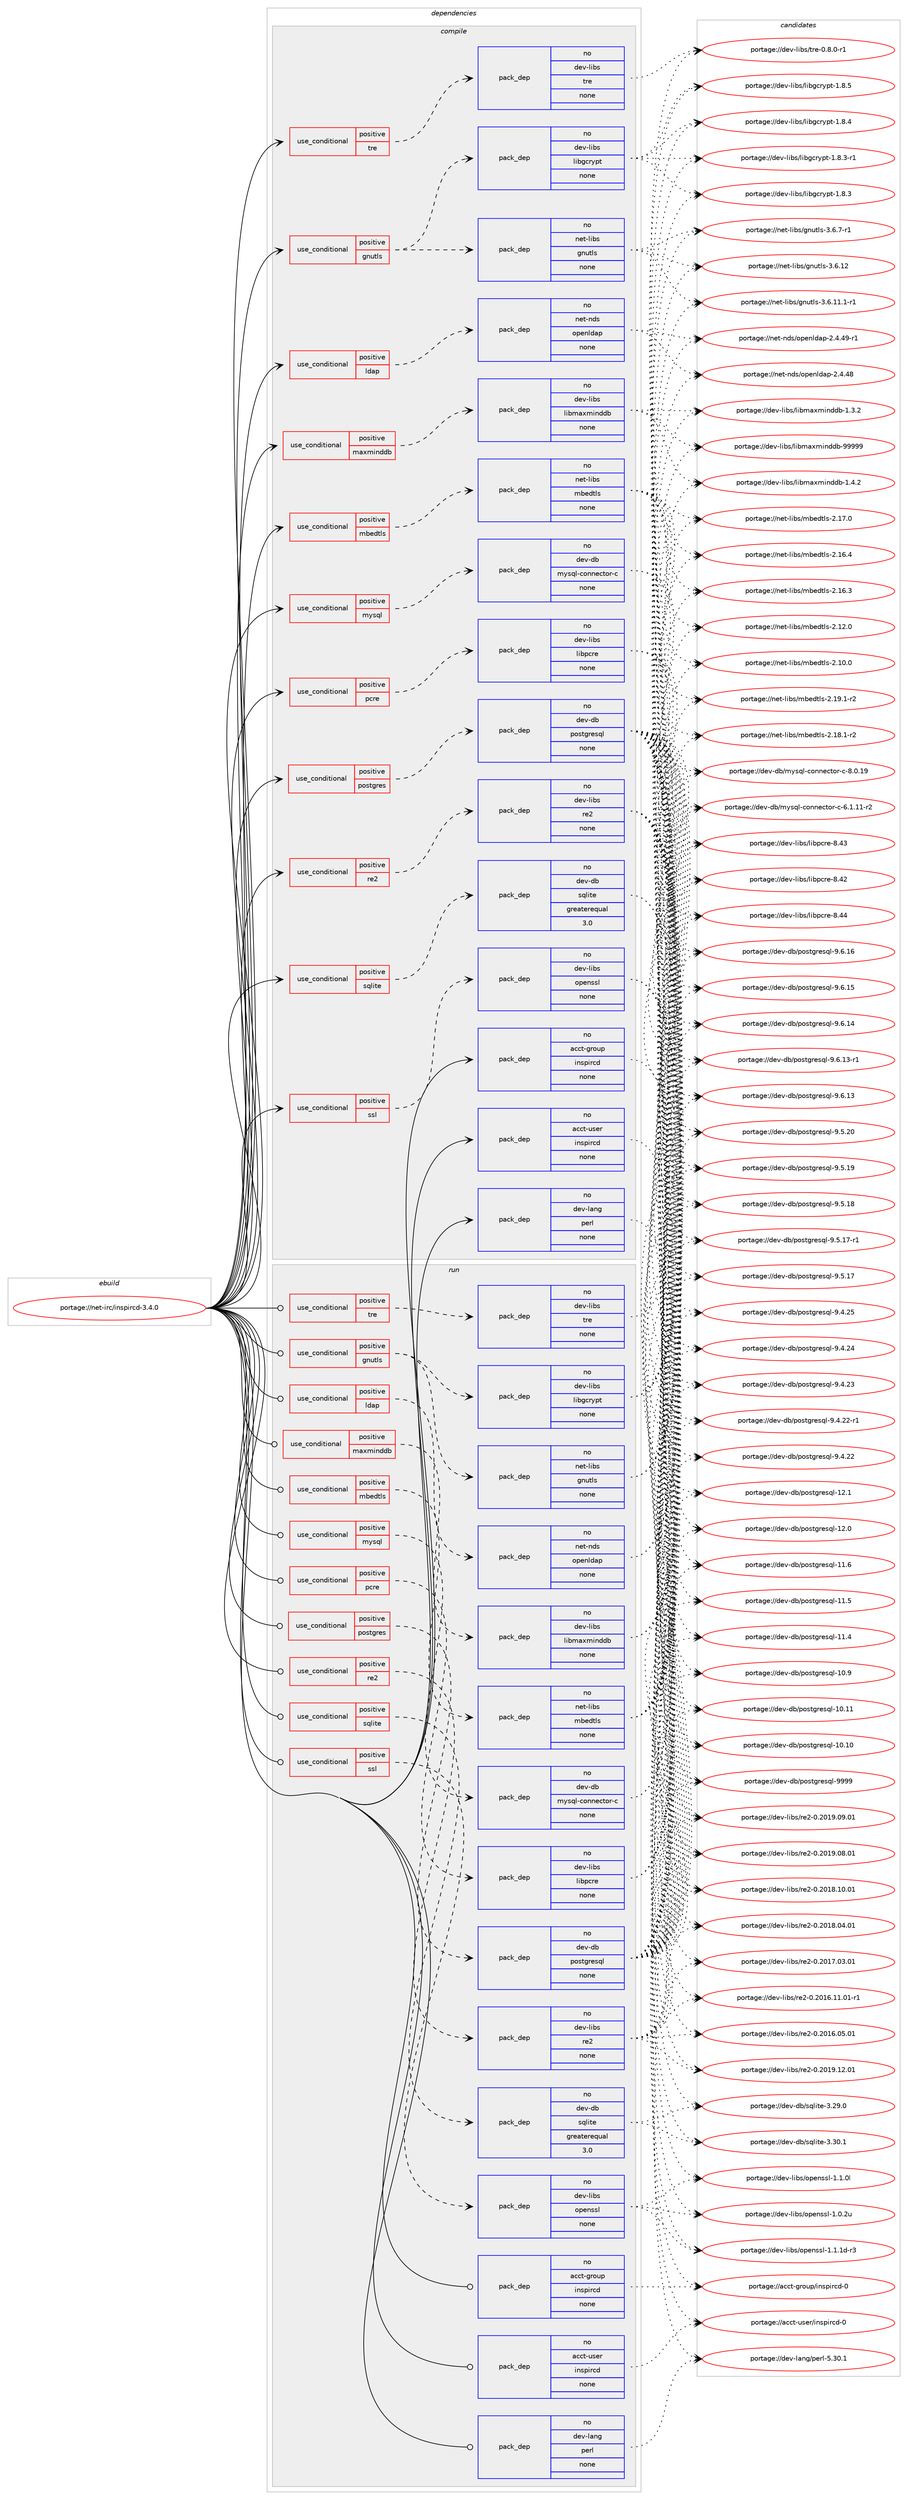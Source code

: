 digraph prolog {

# *************
# Graph options
# *************

newrank=true;
concentrate=true;
compound=true;
graph [rankdir=LR,fontname=Helvetica,fontsize=10,ranksep=1.5];#, ranksep=2.5, nodesep=0.2];
edge  [arrowhead=vee];
node  [fontname=Helvetica,fontsize=10];

# **********
# The ebuild
# **********

subgraph cluster_leftcol {
color=gray;
rank=same;
label=<<i>ebuild</i>>;
id [label="portage://net-irc/inspircd-3.4.0", color=red, width=4, href="../net-irc/inspircd-3.4.0.svg"];
}

# ****************
# The dependencies
# ****************

subgraph cluster_midcol {
color=gray;
label=<<i>dependencies</i>>;
subgraph cluster_compile {
fillcolor="#eeeeee";
style=filled;
label=<<i>compile</i>>;
subgraph cond29923 {
dependency138263 [label=<<TABLE BORDER="0" CELLBORDER="1" CELLSPACING="0" CELLPADDING="4"><TR><TD ROWSPAN="3" CELLPADDING="10">use_conditional</TD></TR><TR><TD>positive</TD></TR><TR><TD>gnutls</TD></TR></TABLE>>, shape=none, color=red];
subgraph pack106040 {
dependency138264 [label=<<TABLE BORDER="0" CELLBORDER="1" CELLSPACING="0" CELLPADDING="4" WIDTH="220"><TR><TD ROWSPAN="6" CELLPADDING="30">pack_dep</TD></TR><TR><TD WIDTH="110">no</TD></TR><TR><TD>net-libs</TD></TR><TR><TD>gnutls</TD></TR><TR><TD>none</TD></TR><TR><TD></TD></TR></TABLE>>, shape=none, color=blue];
}
dependency138263:e -> dependency138264:w [weight=20,style="dashed",arrowhead="vee"];
subgraph pack106041 {
dependency138265 [label=<<TABLE BORDER="0" CELLBORDER="1" CELLSPACING="0" CELLPADDING="4" WIDTH="220"><TR><TD ROWSPAN="6" CELLPADDING="30">pack_dep</TD></TR><TR><TD WIDTH="110">no</TD></TR><TR><TD>dev-libs</TD></TR><TR><TD>libgcrypt</TD></TR><TR><TD>none</TD></TR><TR><TD></TD></TR></TABLE>>, shape=none, color=blue];
}
dependency138263:e -> dependency138265:w [weight=20,style="dashed",arrowhead="vee"];
}
id:e -> dependency138263:w [weight=20,style="solid",arrowhead="vee"];
subgraph cond29924 {
dependency138266 [label=<<TABLE BORDER="0" CELLBORDER="1" CELLSPACING="0" CELLPADDING="4"><TR><TD ROWSPAN="3" CELLPADDING="10">use_conditional</TD></TR><TR><TD>positive</TD></TR><TR><TD>ldap</TD></TR></TABLE>>, shape=none, color=red];
subgraph pack106042 {
dependency138267 [label=<<TABLE BORDER="0" CELLBORDER="1" CELLSPACING="0" CELLPADDING="4" WIDTH="220"><TR><TD ROWSPAN="6" CELLPADDING="30">pack_dep</TD></TR><TR><TD WIDTH="110">no</TD></TR><TR><TD>net-nds</TD></TR><TR><TD>openldap</TD></TR><TR><TD>none</TD></TR><TR><TD></TD></TR></TABLE>>, shape=none, color=blue];
}
dependency138266:e -> dependency138267:w [weight=20,style="dashed",arrowhead="vee"];
}
id:e -> dependency138266:w [weight=20,style="solid",arrowhead="vee"];
subgraph cond29925 {
dependency138268 [label=<<TABLE BORDER="0" CELLBORDER="1" CELLSPACING="0" CELLPADDING="4"><TR><TD ROWSPAN="3" CELLPADDING="10">use_conditional</TD></TR><TR><TD>positive</TD></TR><TR><TD>maxminddb</TD></TR></TABLE>>, shape=none, color=red];
subgraph pack106043 {
dependency138269 [label=<<TABLE BORDER="0" CELLBORDER="1" CELLSPACING="0" CELLPADDING="4" WIDTH="220"><TR><TD ROWSPAN="6" CELLPADDING="30">pack_dep</TD></TR><TR><TD WIDTH="110">no</TD></TR><TR><TD>dev-libs</TD></TR><TR><TD>libmaxminddb</TD></TR><TR><TD>none</TD></TR><TR><TD></TD></TR></TABLE>>, shape=none, color=blue];
}
dependency138268:e -> dependency138269:w [weight=20,style="dashed",arrowhead="vee"];
}
id:e -> dependency138268:w [weight=20,style="solid",arrowhead="vee"];
subgraph cond29926 {
dependency138270 [label=<<TABLE BORDER="0" CELLBORDER="1" CELLSPACING="0" CELLPADDING="4"><TR><TD ROWSPAN="3" CELLPADDING="10">use_conditional</TD></TR><TR><TD>positive</TD></TR><TR><TD>mbedtls</TD></TR></TABLE>>, shape=none, color=red];
subgraph pack106044 {
dependency138271 [label=<<TABLE BORDER="0" CELLBORDER="1" CELLSPACING="0" CELLPADDING="4" WIDTH="220"><TR><TD ROWSPAN="6" CELLPADDING="30">pack_dep</TD></TR><TR><TD WIDTH="110">no</TD></TR><TR><TD>net-libs</TD></TR><TR><TD>mbedtls</TD></TR><TR><TD>none</TD></TR><TR><TD></TD></TR></TABLE>>, shape=none, color=blue];
}
dependency138270:e -> dependency138271:w [weight=20,style="dashed",arrowhead="vee"];
}
id:e -> dependency138270:w [weight=20,style="solid",arrowhead="vee"];
subgraph cond29927 {
dependency138272 [label=<<TABLE BORDER="0" CELLBORDER="1" CELLSPACING="0" CELLPADDING="4"><TR><TD ROWSPAN="3" CELLPADDING="10">use_conditional</TD></TR><TR><TD>positive</TD></TR><TR><TD>mysql</TD></TR></TABLE>>, shape=none, color=red];
subgraph pack106045 {
dependency138273 [label=<<TABLE BORDER="0" CELLBORDER="1" CELLSPACING="0" CELLPADDING="4" WIDTH="220"><TR><TD ROWSPAN="6" CELLPADDING="30">pack_dep</TD></TR><TR><TD WIDTH="110">no</TD></TR><TR><TD>dev-db</TD></TR><TR><TD>mysql-connector-c</TD></TR><TR><TD>none</TD></TR><TR><TD></TD></TR></TABLE>>, shape=none, color=blue];
}
dependency138272:e -> dependency138273:w [weight=20,style="dashed",arrowhead="vee"];
}
id:e -> dependency138272:w [weight=20,style="solid",arrowhead="vee"];
subgraph cond29928 {
dependency138274 [label=<<TABLE BORDER="0" CELLBORDER="1" CELLSPACING="0" CELLPADDING="4"><TR><TD ROWSPAN="3" CELLPADDING="10">use_conditional</TD></TR><TR><TD>positive</TD></TR><TR><TD>pcre</TD></TR></TABLE>>, shape=none, color=red];
subgraph pack106046 {
dependency138275 [label=<<TABLE BORDER="0" CELLBORDER="1" CELLSPACING="0" CELLPADDING="4" WIDTH="220"><TR><TD ROWSPAN="6" CELLPADDING="30">pack_dep</TD></TR><TR><TD WIDTH="110">no</TD></TR><TR><TD>dev-libs</TD></TR><TR><TD>libpcre</TD></TR><TR><TD>none</TD></TR><TR><TD></TD></TR></TABLE>>, shape=none, color=blue];
}
dependency138274:e -> dependency138275:w [weight=20,style="dashed",arrowhead="vee"];
}
id:e -> dependency138274:w [weight=20,style="solid",arrowhead="vee"];
subgraph cond29929 {
dependency138276 [label=<<TABLE BORDER="0" CELLBORDER="1" CELLSPACING="0" CELLPADDING="4"><TR><TD ROWSPAN="3" CELLPADDING="10">use_conditional</TD></TR><TR><TD>positive</TD></TR><TR><TD>postgres</TD></TR></TABLE>>, shape=none, color=red];
subgraph pack106047 {
dependency138277 [label=<<TABLE BORDER="0" CELLBORDER="1" CELLSPACING="0" CELLPADDING="4" WIDTH="220"><TR><TD ROWSPAN="6" CELLPADDING="30">pack_dep</TD></TR><TR><TD WIDTH="110">no</TD></TR><TR><TD>dev-db</TD></TR><TR><TD>postgresql</TD></TR><TR><TD>none</TD></TR><TR><TD></TD></TR></TABLE>>, shape=none, color=blue];
}
dependency138276:e -> dependency138277:w [weight=20,style="dashed",arrowhead="vee"];
}
id:e -> dependency138276:w [weight=20,style="solid",arrowhead="vee"];
subgraph cond29930 {
dependency138278 [label=<<TABLE BORDER="0" CELLBORDER="1" CELLSPACING="0" CELLPADDING="4"><TR><TD ROWSPAN="3" CELLPADDING="10">use_conditional</TD></TR><TR><TD>positive</TD></TR><TR><TD>re2</TD></TR></TABLE>>, shape=none, color=red];
subgraph pack106048 {
dependency138279 [label=<<TABLE BORDER="0" CELLBORDER="1" CELLSPACING="0" CELLPADDING="4" WIDTH="220"><TR><TD ROWSPAN="6" CELLPADDING="30">pack_dep</TD></TR><TR><TD WIDTH="110">no</TD></TR><TR><TD>dev-libs</TD></TR><TR><TD>re2</TD></TR><TR><TD>none</TD></TR><TR><TD></TD></TR></TABLE>>, shape=none, color=blue];
}
dependency138278:e -> dependency138279:w [weight=20,style="dashed",arrowhead="vee"];
}
id:e -> dependency138278:w [weight=20,style="solid",arrowhead="vee"];
subgraph cond29931 {
dependency138280 [label=<<TABLE BORDER="0" CELLBORDER="1" CELLSPACING="0" CELLPADDING="4"><TR><TD ROWSPAN="3" CELLPADDING="10">use_conditional</TD></TR><TR><TD>positive</TD></TR><TR><TD>sqlite</TD></TR></TABLE>>, shape=none, color=red];
subgraph pack106049 {
dependency138281 [label=<<TABLE BORDER="0" CELLBORDER="1" CELLSPACING="0" CELLPADDING="4" WIDTH="220"><TR><TD ROWSPAN="6" CELLPADDING="30">pack_dep</TD></TR><TR><TD WIDTH="110">no</TD></TR><TR><TD>dev-db</TD></TR><TR><TD>sqlite</TD></TR><TR><TD>greaterequal</TD></TR><TR><TD>3.0</TD></TR></TABLE>>, shape=none, color=blue];
}
dependency138280:e -> dependency138281:w [weight=20,style="dashed",arrowhead="vee"];
}
id:e -> dependency138280:w [weight=20,style="solid",arrowhead="vee"];
subgraph cond29932 {
dependency138282 [label=<<TABLE BORDER="0" CELLBORDER="1" CELLSPACING="0" CELLPADDING="4"><TR><TD ROWSPAN="3" CELLPADDING="10">use_conditional</TD></TR><TR><TD>positive</TD></TR><TR><TD>ssl</TD></TR></TABLE>>, shape=none, color=red];
subgraph pack106050 {
dependency138283 [label=<<TABLE BORDER="0" CELLBORDER="1" CELLSPACING="0" CELLPADDING="4" WIDTH="220"><TR><TD ROWSPAN="6" CELLPADDING="30">pack_dep</TD></TR><TR><TD WIDTH="110">no</TD></TR><TR><TD>dev-libs</TD></TR><TR><TD>openssl</TD></TR><TR><TD>none</TD></TR><TR><TD></TD></TR></TABLE>>, shape=none, color=blue];
}
dependency138282:e -> dependency138283:w [weight=20,style="dashed",arrowhead="vee"];
}
id:e -> dependency138282:w [weight=20,style="solid",arrowhead="vee"];
subgraph cond29933 {
dependency138284 [label=<<TABLE BORDER="0" CELLBORDER="1" CELLSPACING="0" CELLPADDING="4"><TR><TD ROWSPAN="3" CELLPADDING="10">use_conditional</TD></TR><TR><TD>positive</TD></TR><TR><TD>tre</TD></TR></TABLE>>, shape=none, color=red];
subgraph pack106051 {
dependency138285 [label=<<TABLE BORDER="0" CELLBORDER="1" CELLSPACING="0" CELLPADDING="4" WIDTH="220"><TR><TD ROWSPAN="6" CELLPADDING="30">pack_dep</TD></TR><TR><TD WIDTH="110">no</TD></TR><TR><TD>dev-libs</TD></TR><TR><TD>tre</TD></TR><TR><TD>none</TD></TR><TR><TD></TD></TR></TABLE>>, shape=none, color=blue];
}
dependency138284:e -> dependency138285:w [weight=20,style="dashed",arrowhead="vee"];
}
id:e -> dependency138284:w [weight=20,style="solid",arrowhead="vee"];
subgraph pack106052 {
dependency138286 [label=<<TABLE BORDER="0" CELLBORDER="1" CELLSPACING="0" CELLPADDING="4" WIDTH="220"><TR><TD ROWSPAN="6" CELLPADDING="30">pack_dep</TD></TR><TR><TD WIDTH="110">no</TD></TR><TR><TD>acct-group</TD></TR><TR><TD>inspircd</TD></TR><TR><TD>none</TD></TR><TR><TD></TD></TR></TABLE>>, shape=none, color=blue];
}
id:e -> dependency138286:w [weight=20,style="solid",arrowhead="vee"];
subgraph pack106053 {
dependency138287 [label=<<TABLE BORDER="0" CELLBORDER="1" CELLSPACING="0" CELLPADDING="4" WIDTH="220"><TR><TD ROWSPAN="6" CELLPADDING="30">pack_dep</TD></TR><TR><TD WIDTH="110">no</TD></TR><TR><TD>acct-user</TD></TR><TR><TD>inspircd</TD></TR><TR><TD>none</TD></TR><TR><TD></TD></TR></TABLE>>, shape=none, color=blue];
}
id:e -> dependency138287:w [weight=20,style="solid",arrowhead="vee"];
subgraph pack106054 {
dependency138288 [label=<<TABLE BORDER="0" CELLBORDER="1" CELLSPACING="0" CELLPADDING="4" WIDTH="220"><TR><TD ROWSPAN="6" CELLPADDING="30">pack_dep</TD></TR><TR><TD WIDTH="110">no</TD></TR><TR><TD>dev-lang</TD></TR><TR><TD>perl</TD></TR><TR><TD>none</TD></TR><TR><TD></TD></TR></TABLE>>, shape=none, color=blue];
}
id:e -> dependency138288:w [weight=20,style="solid",arrowhead="vee"];
}
subgraph cluster_compileandrun {
fillcolor="#eeeeee";
style=filled;
label=<<i>compile and run</i>>;
}
subgraph cluster_run {
fillcolor="#eeeeee";
style=filled;
label=<<i>run</i>>;
subgraph cond29934 {
dependency138289 [label=<<TABLE BORDER="0" CELLBORDER="1" CELLSPACING="0" CELLPADDING="4"><TR><TD ROWSPAN="3" CELLPADDING="10">use_conditional</TD></TR><TR><TD>positive</TD></TR><TR><TD>gnutls</TD></TR></TABLE>>, shape=none, color=red];
subgraph pack106055 {
dependency138290 [label=<<TABLE BORDER="0" CELLBORDER="1" CELLSPACING="0" CELLPADDING="4" WIDTH="220"><TR><TD ROWSPAN="6" CELLPADDING="30">pack_dep</TD></TR><TR><TD WIDTH="110">no</TD></TR><TR><TD>net-libs</TD></TR><TR><TD>gnutls</TD></TR><TR><TD>none</TD></TR><TR><TD></TD></TR></TABLE>>, shape=none, color=blue];
}
dependency138289:e -> dependency138290:w [weight=20,style="dashed",arrowhead="vee"];
subgraph pack106056 {
dependency138291 [label=<<TABLE BORDER="0" CELLBORDER="1" CELLSPACING="0" CELLPADDING="4" WIDTH="220"><TR><TD ROWSPAN="6" CELLPADDING="30">pack_dep</TD></TR><TR><TD WIDTH="110">no</TD></TR><TR><TD>dev-libs</TD></TR><TR><TD>libgcrypt</TD></TR><TR><TD>none</TD></TR><TR><TD></TD></TR></TABLE>>, shape=none, color=blue];
}
dependency138289:e -> dependency138291:w [weight=20,style="dashed",arrowhead="vee"];
}
id:e -> dependency138289:w [weight=20,style="solid",arrowhead="odot"];
subgraph cond29935 {
dependency138292 [label=<<TABLE BORDER="0" CELLBORDER="1" CELLSPACING="0" CELLPADDING="4"><TR><TD ROWSPAN="3" CELLPADDING="10">use_conditional</TD></TR><TR><TD>positive</TD></TR><TR><TD>ldap</TD></TR></TABLE>>, shape=none, color=red];
subgraph pack106057 {
dependency138293 [label=<<TABLE BORDER="0" CELLBORDER="1" CELLSPACING="0" CELLPADDING="4" WIDTH="220"><TR><TD ROWSPAN="6" CELLPADDING="30">pack_dep</TD></TR><TR><TD WIDTH="110">no</TD></TR><TR><TD>net-nds</TD></TR><TR><TD>openldap</TD></TR><TR><TD>none</TD></TR><TR><TD></TD></TR></TABLE>>, shape=none, color=blue];
}
dependency138292:e -> dependency138293:w [weight=20,style="dashed",arrowhead="vee"];
}
id:e -> dependency138292:w [weight=20,style="solid",arrowhead="odot"];
subgraph cond29936 {
dependency138294 [label=<<TABLE BORDER="0" CELLBORDER="1" CELLSPACING="0" CELLPADDING="4"><TR><TD ROWSPAN="3" CELLPADDING="10">use_conditional</TD></TR><TR><TD>positive</TD></TR><TR><TD>maxminddb</TD></TR></TABLE>>, shape=none, color=red];
subgraph pack106058 {
dependency138295 [label=<<TABLE BORDER="0" CELLBORDER="1" CELLSPACING="0" CELLPADDING="4" WIDTH="220"><TR><TD ROWSPAN="6" CELLPADDING="30">pack_dep</TD></TR><TR><TD WIDTH="110">no</TD></TR><TR><TD>dev-libs</TD></TR><TR><TD>libmaxminddb</TD></TR><TR><TD>none</TD></TR><TR><TD></TD></TR></TABLE>>, shape=none, color=blue];
}
dependency138294:e -> dependency138295:w [weight=20,style="dashed",arrowhead="vee"];
}
id:e -> dependency138294:w [weight=20,style="solid",arrowhead="odot"];
subgraph cond29937 {
dependency138296 [label=<<TABLE BORDER="0" CELLBORDER="1" CELLSPACING="0" CELLPADDING="4"><TR><TD ROWSPAN="3" CELLPADDING="10">use_conditional</TD></TR><TR><TD>positive</TD></TR><TR><TD>mbedtls</TD></TR></TABLE>>, shape=none, color=red];
subgraph pack106059 {
dependency138297 [label=<<TABLE BORDER="0" CELLBORDER="1" CELLSPACING="0" CELLPADDING="4" WIDTH="220"><TR><TD ROWSPAN="6" CELLPADDING="30">pack_dep</TD></TR><TR><TD WIDTH="110">no</TD></TR><TR><TD>net-libs</TD></TR><TR><TD>mbedtls</TD></TR><TR><TD>none</TD></TR><TR><TD></TD></TR></TABLE>>, shape=none, color=blue];
}
dependency138296:e -> dependency138297:w [weight=20,style="dashed",arrowhead="vee"];
}
id:e -> dependency138296:w [weight=20,style="solid",arrowhead="odot"];
subgraph cond29938 {
dependency138298 [label=<<TABLE BORDER="0" CELLBORDER="1" CELLSPACING="0" CELLPADDING="4"><TR><TD ROWSPAN="3" CELLPADDING="10">use_conditional</TD></TR><TR><TD>positive</TD></TR><TR><TD>mysql</TD></TR></TABLE>>, shape=none, color=red];
subgraph pack106060 {
dependency138299 [label=<<TABLE BORDER="0" CELLBORDER="1" CELLSPACING="0" CELLPADDING="4" WIDTH="220"><TR><TD ROWSPAN="6" CELLPADDING="30">pack_dep</TD></TR><TR><TD WIDTH="110">no</TD></TR><TR><TD>dev-db</TD></TR><TR><TD>mysql-connector-c</TD></TR><TR><TD>none</TD></TR><TR><TD></TD></TR></TABLE>>, shape=none, color=blue];
}
dependency138298:e -> dependency138299:w [weight=20,style="dashed",arrowhead="vee"];
}
id:e -> dependency138298:w [weight=20,style="solid",arrowhead="odot"];
subgraph cond29939 {
dependency138300 [label=<<TABLE BORDER="0" CELLBORDER="1" CELLSPACING="0" CELLPADDING="4"><TR><TD ROWSPAN="3" CELLPADDING="10">use_conditional</TD></TR><TR><TD>positive</TD></TR><TR><TD>pcre</TD></TR></TABLE>>, shape=none, color=red];
subgraph pack106061 {
dependency138301 [label=<<TABLE BORDER="0" CELLBORDER="1" CELLSPACING="0" CELLPADDING="4" WIDTH="220"><TR><TD ROWSPAN="6" CELLPADDING="30">pack_dep</TD></TR><TR><TD WIDTH="110">no</TD></TR><TR><TD>dev-libs</TD></TR><TR><TD>libpcre</TD></TR><TR><TD>none</TD></TR><TR><TD></TD></TR></TABLE>>, shape=none, color=blue];
}
dependency138300:e -> dependency138301:w [weight=20,style="dashed",arrowhead="vee"];
}
id:e -> dependency138300:w [weight=20,style="solid",arrowhead="odot"];
subgraph cond29940 {
dependency138302 [label=<<TABLE BORDER="0" CELLBORDER="1" CELLSPACING="0" CELLPADDING="4"><TR><TD ROWSPAN="3" CELLPADDING="10">use_conditional</TD></TR><TR><TD>positive</TD></TR><TR><TD>postgres</TD></TR></TABLE>>, shape=none, color=red];
subgraph pack106062 {
dependency138303 [label=<<TABLE BORDER="0" CELLBORDER="1" CELLSPACING="0" CELLPADDING="4" WIDTH="220"><TR><TD ROWSPAN="6" CELLPADDING="30">pack_dep</TD></TR><TR><TD WIDTH="110">no</TD></TR><TR><TD>dev-db</TD></TR><TR><TD>postgresql</TD></TR><TR><TD>none</TD></TR><TR><TD></TD></TR></TABLE>>, shape=none, color=blue];
}
dependency138302:e -> dependency138303:w [weight=20,style="dashed",arrowhead="vee"];
}
id:e -> dependency138302:w [weight=20,style="solid",arrowhead="odot"];
subgraph cond29941 {
dependency138304 [label=<<TABLE BORDER="0" CELLBORDER="1" CELLSPACING="0" CELLPADDING="4"><TR><TD ROWSPAN="3" CELLPADDING="10">use_conditional</TD></TR><TR><TD>positive</TD></TR><TR><TD>re2</TD></TR></TABLE>>, shape=none, color=red];
subgraph pack106063 {
dependency138305 [label=<<TABLE BORDER="0" CELLBORDER="1" CELLSPACING="0" CELLPADDING="4" WIDTH="220"><TR><TD ROWSPAN="6" CELLPADDING="30">pack_dep</TD></TR><TR><TD WIDTH="110">no</TD></TR><TR><TD>dev-libs</TD></TR><TR><TD>re2</TD></TR><TR><TD>none</TD></TR><TR><TD></TD></TR></TABLE>>, shape=none, color=blue];
}
dependency138304:e -> dependency138305:w [weight=20,style="dashed",arrowhead="vee"];
}
id:e -> dependency138304:w [weight=20,style="solid",arrowhead="odot"];
subgraph cond29942 {
dependency138306 [label=<<TABLE BORDER="0" CELLBORDER="1" CELLSPACING="0" CELLPADDING="4"><TR><TD ROWSPAN="3" CELLPADDING="10">use_conditional</TD></TR><TR><TD>positive</TD></TR><TR><TD>sqlite</TD></TR></TABLE>>, shape=none, color=red];
subgraph pack106064 {
dependency138307 [label=<<TABLE BORDER="0" CELLBORDER="1" CELLSPACING="0" CELLPADDING="4" WIDTH="220"><TR><TD ROWSPAN="6" CELLPADDING="30">pack_dep</TD></TR><TR><TD WIDTH="110">no</TD></TR><TR><TD>dev-db</TD></TR><TR><TD>sqlite</TD></TR><TR><TD>greaterequal</TD></TR><TR><TD>3.0</TD></TR></TABLE>>, shape=none, color=blue];
}
dependency138306:e -> dependency138307:w [weight=20,style="dashed",arrowhead="vee"];
}
id:e -> dependency138306:w [weight=20,style="solid",arrowhead="odot"];
subgraph cond29943 {
dependency138308 [label=<<TABLE BORDER="0" CELLBORDER="1" CELLSPACING="0" CELLPADDING="4"><TR><TD ROWSPAN="3" CELLPADDING="10">use_conditional</TD></TR><TR><TD>positive</TD></TR><TR><TD>ssl</TD></TR></TABLE>>, shape=none, color=red];
subgraph pack106065 {
dependency138309 [label=<<TABLE BORDER="0" CELLBORDER="1" CELLSPACING="0" CELLPADDING="4" WIDTH="220"><TR><TD ROWSPAN="6" CELLPADDING="30">pack_dep</TD></TR><TR><TD WIDTH="110">no</TD></TR><TR><TD>dev-libs</TD></TR><TR><TD>openssl</TD></TR><TR><TD>none</TD></TR><TR><TD></TD></TR></TABLE>>, shape=none, color=blue];
}
dependency138308:e -> dependency138309:w [weight=20,style="dashed",arrowhead="vee"];
}
id:e -> dependency138308:w [weight=20,style="solid",arrowhead="odot"];
subgraph cond29944 {
dependency138310 [label=<<TABLE BORDER="0" CELLBORDER="1" CELLSPACING="0" CELLPADDING="4"><TR><TD ROWSPAN="3" CELLPADDING="10">use_conditional</TD></TR><TR><TD>positive</TD></TR><TR><TD>tre</TD></TR></TABLE>>, shape=none, color=red];
subgraph pack106066 {
dependency138311 [label=<<TABLE BORDER="0" CELLBORDER="1" CELLSPACING="0" CELLPADDING="4" WIDTH="220"><TR><TD ROWSPAN="6" CELLPADDING="30">pack_dep</TD></TR><TR><TD WIDTH="110">no</TD></TR><TR><TD>dev-libs</TD></TR><TR><TD>tre</TD></TR><TR><TD>none</TD></TR><TR><TD></TD></TR></TABLE>>, shape=none, color=blue];
}
dependency138310:e -> dependency138311:w [weight=20,style="dashed",arrowhead="vee"];
}
id:e -> dependency138310:w [weight=20,style="solid",arrowhead="odot"];
subgraph pack106067 {
dependency138312 [label=<<TABLE BORDER="0" CELLBORDER="1" CELLSPACING="0" CELLPADDING="4" WIDTH="220"><TR><TD ROWSPAN="6" CELLPADDING="30">pack_dep</TD></TR><TR><TD WIDTH="110">no</TD></TR><TR><TD>acct-group</TD></TR><TR><TD>inspircd</TD></TR><TR><TD>none</TD></TR><TR><TD></TD></TR></TABLE>>, shape=none, color=blue];
}
id:e -> dependency138312:w [weight=20,style="solid",arrowhead="odot"];
subgraph pack106068 {
dependency138313 [label=<<TABLE BORDER="0" CELLBORDER="1" CELLSPACING="0" CELLPADDING="4" WIDTH="220"><TR><TD ROWSPAN="6" CELLPADDING="30">pack_dep</TD></TR><TR><TD WIDTH="110">no</TD></TR><TR><TD>acct-user</TD></TR><TR><TD>inspircd</TD></TR><TR><TD>none</TD></TR><TR><TD></TD></TR></TABLE>>, shape=none, color=blue];
}
id:e -> dependency138313:w [weight=20,style="solid",arrowhead="odot"];
subgraph pack106069 {
dependency138314 [label=<<TABLE BORDER="0" CELLBORDER="1" CELLSPACING="0" CELLPADDING="4" WIDTH="220"><TR><TD ROWSPAN="6" CELLPADDING="30">pack_dep</TD></TR><TR><TD WIDTH="110">no</TD></TR><TR><TD>dev-lang</TD></TR><TR><TD>perl</TD></TR><TR><TD>none</TD></TR><TR><TD></TD></TR></TABLE>>, shape=none, color=blue];
}
id:e -> dependency138314:w [weight=20,style="solid",arrowhead="odot"];
}
}

# **************
# The candidates
# **************

subgraph cluster_choices {
rank=same;
color=gray;
label=<<i>candidates</i>>;

subgraph choice106040 {
color=black;
nodesep=1;
choice1101011164510810598115471031101171161081154551465446554511449 [label="portage://net-libs/gnutls-3.6.7-r1", color=red, width=4,href="../net-libs/gnutls-3.6.7-r1.svg"];
choice11010111645108105981154710311011711610811545514654464950 [label="portage://net-libs/gnutls-3.6.12", color=red, width=4,href="../net-libs/gnutls-3.6.12.svg"];
choice1101011164510810598115471031101171161081154551465446494946494511449 [label="portage://net-libs/gnutls-3.6.11.1-r1", color=red, width=4,href="../net-libs/gnutls-3.6.11.1-r1.svg"];
dependency138264:e -> choice1101011164510810598115471031101171161081154551465446554511449:w [style=dotted,weight="100"];
dependency138264:e -> choice11010111645108105981154710311011711610811545514654464950:w [style=dotted,weight="100"];
dependency138264:e -> choice1101011164510810598115471031101171161081154551465446494946494511449:w [style=dotted,weight="100"];
}
subgraph choice106041 {
color=black;
nodesep=1;
choice1001011184510810598115471081059810399114121112116454946564653 [label="portage://dev-libs/libgcrypt-1.8.5", color=red, width=4,href="../dev-libs/libgcrypt-1.8.5.svg"];
choice1001011184510810598115471081059810399114121112116454946564652 [label="portage://dev-libs/libgcrypt-1.8.4", color=red, width=4,href="../dev-libs/libgcrypt-1.8.4.svg"];
choice10010111845108105981154710810598103991141211121164549465646514511449 [label="portage://dev-libs/libgcrypt-1.8.3-r1", color=red, width=4,href="../dev-libs/libgcrypt-1.8.3-r1.svg"];
choice1001011184510810598115471081059810399114121112116454946564651 [label="portage://dev-libs/libgcrypt-1.8.3", color=red, width=4,href="../dev-libs/libgcrypt-1.8.3.svg"];
dependency138265:e -> choice1001011184510810598115471081059810399114121112116454946564653:w [style=dotted,weight="100"];
dependency138265:e -> choice1001011184510810598115471081059810399114121112116454946564652:w [style=dotted,weight="100"];
dependency138265:e -> choice10010111845108105981154710810598103991141211121164549465646514511449:w [style=dotted,weight="100"];
dependency138265:e -> choice1001011184510810598115471081059810399114121112116454946564651:w [style=dotted,weight="100"];
}
subgraph choice106042 {
color=black;
nodesep=1;
choice110101116451101001154711111210111010810097112455046524652574511449 [label="portage://net-nds/openldap-2.4.49-r1", color=red, width=4,href="../net-nds/openldap-2.4.49-r1.svg"];
choice11010111645110100115471111121011101081009711245504652465256 [label="portage://net-nds/openldap-2.4.48", color=red, width=4,href="../net-nds/openldap-2.4.48.svg"];
dependency138267:e -> choice110101116451101001154711111210111010810097112455046524652574511449:w [style=dotted,weight="100"];
dependency138267:e -> choice11010111645110100115471111121011101081009711245504652465256:w [style=dotted,weight="100"];
}
subgraph choice106043 {
color=black;
nodesep=1;
choice100101118451081059811547108105981099712010910511010010098455757575757 [label="portage://dev-libs/libmaxminddb-99999", color=red, width=4,href="../dev-libs/libmaxminddb-99999.svg"];
choice100101118451081059811547108105981099712010910511010010098454946524650 [label="portage://dev-libs/libmaxminddb-1.4.2", color=red, width=4,href="../dev-libs/libmaxminddb-1.4.2.svg"];
choice100101118451081059811547108105981099712010910511010010098454946514650 [label="portage://dev-libs/libmaxminddb-1.3.2", color=red, width=4,href="../dev-libs/libmaxminddb-1.3.2.svg"];
dependency138269:e -> choice100101118451081059811547108105981099712010910511010010098455757575757:w [style=dotted,weight="100"];
dependency138269:e -> choice100101118451081059811547108105981099712010910511010010098454946524650:w [style=dotted,weight="100"];
dependency138269:e -> choice100101118451081059811547108105981099712010910511010010098454946514650:w [style=dotted,weight="100"];
}
subgraph choice106044 {
color=black;
nodesep=1;
choice11010111645108105981154710998101100116108115455046495746494511450 [label="portage://net-libs/mbedtls-2.19.1-r2", color=red, width=4,href="../net-libs/mbedtls-2.19.1-r2.svg"];
choice11010111645108105981154710998101100116108115455046495646494511450 [label="portage://net-libs/mbedtls-2.18.1-r2", color=red, width=4,href="../net-libs/mbedtls-2.18.1-r2.svg"];
choice1101011164510810598115471099810110011610811545504649554648 [label="portage://net-libs/mbedtls-2.17.0", color=red, width=4,href="../net-libs/mbedtls-2.17.0.svg"];
choice1101011164510810598115471099810110011610811545504649544652 [label="portage://net-libs/mbedtls-2.16.4", color=red, width=4,href="../net-libs/mbedtls-2.16.4.svg"];
choice1101011164510810598115471099810110011610811545504649544651 [label="portage://net-libs/mbedtls-2.16.3", color=red, width=4,href="../net-libs/mbedtls-2.16.3.svg"];
choice1101011164510810598115471099810110011610811545504649504648 [label="portage://net-libs/mbedtls-2.12.0", color=red, width=4,href="../net-libs/mbedtls-2.12.0.svg"];
choice1101011164510810598115471099810110011610811545504649484648 [label="portage://net-libs/mbedtls-2.10.0", color=red, width=4,href="../net-libs/mbedtls-2.10.0.svg"];
dependency138271:e -> choice11010111645108105981154710998101100116108115455046495746494511450:w [style=dotted,weight="100"];
dependency138271:e -> choice11010111645108105981154710998101100116108115455046495646494511450:w [style=dotted,weight="100"];
dependency138271:e -> choice1101011164510810598115471099810110011610811545504649554648:w [style=dotted,weight="100"];
dependency138271:e -> choice1101011164510810598115471099810110011610811545504649544652:w [style=dotted,weight="100"];
dependency138271:e -> choice1101011164510810598115471099810110011610811545504649544651:w [style=dotted,weight="100"];
dependency138271:e -> choice1101011164510810598115471099810110011610811545504649504648:w [style=dotted,weight="100"];
dependency138271:e -> choice1101011164510810598115471099810110011610811545504649484648:w [style=dotted,weight="100"];
}
subgraph choice106045 {
color=black;
nodesep=1;
choice100101118451009847109121115113108459911111011010199116111114459945564648464957 [label="portage://dev-db/mysql-connector-c-8.0.19", color=red, width=4,href="../dev-db/mysql-connector-c-8.0.19.svg"];
choice1001011184510098471091211151131084599111110110101991161111144599455446494649494511450 [label="portage://dev-db/mysql-connector-c-6.1.11-r2", color=red, width=4,href="../dev-db/mysql-connector-c-6.1.11-r2.svg"];
dependency138273:e -> choice100101118451009847109121115113108459911111011010199116111114459945564648464957:w [style=dotted,weight="100"];
dependency138273:e -> choice1001011184510098471091211151131084599111110110101991161111144599455446494649494511450:w [style=dotted,weight="100"];
}
subgraph choice106046 {
color=black;
nodesep=1;
choice10010111845108105981154710810598112991141014556465252 [label="portage://dev-libs/libpcre-8.44", color=red, width=4,href="../dev-libs/libpcre-8.44.svg"];
choice10010111845108105981154710810598112991141014556465251 [label="portage://dev-libs/libpcre-8.43", color=red, width=4,href="../dev-libs/libpcre-8.43.svg"];
choice10010111845108105981154710810598112991141014556465250 [label="portage://dev-libs/libpcre-8.42", color=red, width=4,href="../dev-libs/libpcre-8.42.svg"];
dependency138275:e -> choice10010111845108105981154710810598112991141014556465252:w [style=dotted,weight="100"];
dependency138275:e -> choice10010111845108105981154710810598112991141014556465251:w [style=dotted,weight="100"];
dependency138275:e -> choice10010111845108105981154710810598112991141014556465250:w [style=dotted,weight="100"];
}
subgraph choice106047 {
color=black;
nodesep=1;
choice1001011184510098471121111151161031141011151131084557575757 [label="portage://dev-db/postgresql-9999", color=red, width=4,href="../dev-db/postgresql-9999.svg"];
choice10010111845100984711211111511610311410111511310845574654464954 [label="portage://dev-db/postgresql-9.6.16", color=red, width=4,href="../dev-db/postgresql-9.6.16.svg"];
choice10010111845100984711211111511610311410111511310845574654464953 [label="portage://dev-db/postgresql-9.6.15", color=red, width=4,href="../dev-db/postgresql-9.6.15.svg"];
choice10010111845100984711211111511610311410111511310845574654464952 [label="portage://dev-db/postgresql-9.6.14", color=red, width=4,href="../dev-db/postgresql-9.6.14.svg"];
choice100101118451009847112111115116103114101115113108455746544649514511449 [label="portage://dev-db/postgresql-9.6.13-r1", color=red, width=4,href="../dev-db/postgresql-9.6.13-r1.svg"];
choice10010111845100984711211111511610311410111511310845574654464951 [label="portage://dev-db/postgresql-9.6.13", color=red, width=4,href="../dev-db/postgresql-9.6.13.svg"];
choice10010111845100984711211111511610311410111511310845574653465048 [label="portage://dev-db/postgresql-9.5.20", color=red, width=4,href="../dev-db/postgresql-9.5.20.svg"];
choice10010111845100984711211111511610311410111511310845574653464957 [label="portage://dev-db/postgresql-9.5.19", color=red, width=4,href="../dev-db/postgresql-9.5.19.svg"];
choice10010111845100984711211111511610311410111511310845574653464956 [label="portage://dev-db/postgresql-9.5.18", color=red, width=4,href="../dev-db/postgresql-9.5.18.svg"];
choice100101118451009847112111115116103114101115113108455746534649554511449 [label="portage://dev-db/postgresql-9.5.17-r1", color=red, width=4,href="../dev-db/postgresql-9.5.17-r1.svg"];
choice10010111845100984711211111511610311410111511310845574653464955 [label="portage://dev-db/postgresql-9.5.17", color=red, width=4,href="../dev-db/postgresql-9.5.17.svg"];
choice10010111845100984711211111511610311410111511310845574652465053 [label="portage://dev-db/postgresql-9.4.25", color=red, width=4,href="../dev-db/postgresql-9.4.25.svg"];
choice10010111845100984711211111511610311410111511310845574652465052 [label="portage://dev-db/postgresql-9.4.24", color=red, width=4,href="../dev-db/postgresql-9.4.24.svg"];
choice10010111845100984711211111511610311410111511310845574652465051 [label="portage://dev-db/postgresql-9.4.23", color=red, width=4,href="../dev-db/postgresql-9.4.23.svg"];
choice100101118451009847112111115116103114101115113108455746524650504511449 [label="portage://dev-db/postgresql-9.4.22-r1", color=red, width=4,href="../dev-db/postgresql-9.4.22-r1.svg"];
choice10010111845100984711211111511610311410111511310845574652465050 [label="portage://dev-db/postgresql-9.4.22", color=red, width=4,href="../dev-db/postgresql-9.4.22.svg"];
choice1001011184510098471121111151161031141011151131084549504649 [label="portage://dev-db/postgresql-12.1", color=red, width=4,href="../dev-db/postgresql-12.1.svg"];
choice1001011184510098471121111151161031141011151131084549504648 [label="portage://dev-db/postgresql-12.0", color=red, width=4,href="../dev-db/postgresql-12.0.svg"];
choice1001011184510098471121111151161031141011151131084549494654 [label="portage://dev-db/postgresql-11.6", color=red, width=4,href="../dev-db/postgresql-11.6.svg"];
choice1001011184510098471121111151161031141011151131084549494653 [label="portage://dev-db/postgresql-11.5", color=red, width=4,href="../dev-db/postgresql-11.5.svg"];
choice1001011184510098471121111151161031141011151131084549494652 [label="portage://dev-db/postgresql-11.4", color=red, width=4,href="../dev-db/postgresql-11.4.svg"];
choice1001011184510098471121111151161031141011151131084549484657 [label="portage://dev-db/postgresql-10.9", color=red, width=4,href="../dev-db/postgresql-10.9.svg"];
choice100101118451009847112111115116103114101115113108454948464949 [label="portage://dev-db/postgresql-10.11", color=red, width=4,href="../dev-db/postgresql-10.11.svg"];
choice100101118451009847112111115116103114101115113108454948464948 [label="portage://dev-db/postgresql-10.10", color=red, width=4,href="../dev-db/postgresql-10.10.svg"];
dependency138277:e -> choice1001011184510098471121111151161031141011151131084557575757:w [style=dotted,weight="100"];
dependency138277:e -> choice10010111845100984711211111511610311410111511310845574654464954:w [style=dotted,weight="100"];
dependency138277:e -> choice10010111845100984711211111511610311410111511310845574654464953:w [style=dotted,weight="100"];
dependency138277:e -> choice10010111845100984711211111511610311410111511310845574654464952:w [style=dotted,weight="100"];
dependency138277:e -> choice100101118451009847112111115116103114101115113108455746544649514511449:w [style=dotted,weight="100"];
dependency138277:e -> choice10010111845100984711211111511610311410111511310845574654464951:w [style=dotted,weight="100"];
dependency138277:e -> choice10010111845100984711211111511610311410111511310845574653465048:w [style=dotted,weight="100"];
dependency138277:e -> choice10010111845100984711211111511610311410111511310845574653464957:w [style=dotted,weight="100"];
dependency138277:e -> choice10010111845100984711211111511610311410111511310845574653464956:w [style=dotted,weight="100"];
dependency138277:e -> choice100101118451009847112111115116103114101115113108455746534649554511449:w [style=dotted,weight="100"];
dependency138277:e -> choice10010111845100984711211111511610311410111511310845574653464955:w [style=dotted,weight="100"];
dependency138277:e -> choice10010111845100984711211111511610311410111511310845574652465053:w [style=dotted,weight="100"];
dependency138277:e -> choice10010111845100984711211111511610311410111511310845574652465052:w [style=dotted,weight="100"];
dependency138277:e -> choice10010111845100984711211111511610311410111511310845574652465051:w [style=dotted,weight="100"];
dependency138277:e -> choice100101118451009847112111115116103114101115113108455746524650504511449:w [style=dotted,weight="100"];
dependency138277:e -> choice10010111845100984711211111511610311410111511310845574652465050:w [style=dotted,weight="100"];
dependency138277:e -> choice1001011184510098471121111151161031141011151131084549504649:w [style=dotted,weight="100"];
dependency138277:e -> choice1001011184510098471121111151161031141011151131084549504648:w [style=dotted,weight="100"];
dependency138277:e -> choice1001011184510098471121111151161031141011151131084549494654:w [style=dotted,weight="100"];
dependency138277:e -> choice1001011184510098471121111151161031141011151131084549494653:w [style=dotted,weight="100"];
dependency138277:e -> choice1001011184510098471121111151161031141011151131084549494652:w [style=dotted,weight="100"];
dependency138277:e -> choice1001011184510098471121111151161031141011151131084549484657:w [style=dotted,weight="100"];
dependency138277:e -> choice100101118451009847112111115116103114101115113108454948464949:w [style=dotted,weight="100"];
dependency138277:e -> choice100101118451009847112111115116103114101115113108454948464948:w [style=dotted,weight="100"];
}
subgraph choice106048 {
color=black;
nodesep=1;
choice1001011184510810598115471141015045484650484957464950464849 [label="portage://dev-libs/re2-0.2019.12.01", color=red, width=4,href="../dev-libs/re2-0.2019.12.01.svg"];
choice1001011184510810598115471141015045484650484957464857464849 [label="portage://dev-libs/re2-0.2019.09.01", color=red, width=4,href="../dev-libs/re2-0.2019.09.01.svg"];
choice1001011184510810598115471141015045484650484957464856464849 [label="portage://dev-libs/re2-0.2019.08.01", color=red, width=4,href="../dev-libs/re2-0.2019.08.01.svg"];
choice1001011184510810598115471141015045484650484956464948464849 [label="portage://dev-libs/re2-0.2018.10.01", color=red, width=4,href="../dev-libs/re2-0.2018.10.01.svg"];
choice1001011184510810598115471141015045484650484956464852464849 [label="portage://dev-libs/re2-0.2018.04.01", color=red, width=4,href="../dev-libs/re2-0.2018.04.01.svg"];
choice1001011184510810598115471141015045484650484955464851464849 [label="portage://dev-libs/re2-0.2017.03.01", color=red, width=4,href="../dev-libs/re2-0.2017.03.01.svg"];
choice10010111845108105981154711410150454846504849544649494648494511449 [label="portage://dev-libs/re2-0.2016.11.01-r1", color=red, width=4,href="../dev-libs/re2-0.2016.11.01-r1.svg"];
choice1001011184510810598115471141015045484650484954464853464849 [label="portage://dev-libs/re2-0.2016.05.01", color=red, width=4,href="../dev-libs/re2-0.2016.05.01.svg"];
dependency138279:e -> choice1001011184510810598115471141015045484650484957464950464849:w [style=dotted,weight="100"];
dependency138279:e -> choice1001011184510810598115471141015045484650484957464857464849:w [style=dotted,weight="100"];
dependency138279:e -> choice1001011184510810598115471141015045484650484957464856464849:w [style=dotted,weight="100"];
dependency138279:e -> choice1001011184510810598115471141015045484650484956464948464849:w [style=dotted,weight="100"];
dependency138279:e -> choice1001011184510810598115471141015045484650484956464852464849:w [style=dotted,weight="100"];
dependency138279:e -> choice1001011184510810598115471141015045484650484955464851464849:w [style=dotted,weight="100"];
dependency138279:e -> choice10010111845108105981154711410150454846504849544649494648494511449:w [style=dotted,weight="100"];
dependency138279:e -> choice1001011184510810598115471141015045484650484954464853464849:w [style=dotted,weight="100"];
}
subgraph choice106049 {
color=black;
nodesep=1;
choice10010111845100984711511310810511610145514651484649 [label="portage://dev-db/sqlite-3.30.1", color=red, width=4,href="../dev-db/sqlite-3.30.1.svg"];
choice10010111845100984711511310810511610145514650574648 [label="portage://dev-db/sqlite-3.29.0", color=red, width=4,href="../dev-db/sqlite-3.29.0.svg"];
dependency138281:e -> choice10010111845100984711511310810511610145514651484649:w [style=dotted,weight="100"];
dependency138281:e -> choice10010111845100984711511310810511610145514650574648:w [style=dotted,weight="100"];
}
subgraph choice106050 {
color=black;
nodesep=1;
choice1001011184510810598115471111121011101151151084549464946491004511451 [label="portage://dev-libs/openssl-1.1.1d-r3", color=red, width=4,href="../dev-libs/openssl-1.1.1d-r3.svg"];
choice100101118451081059811547111112101110115115108454946494648108 [label="portage://dev-libs/openssl-1.1.0l", color=red, width=4,href="../dev-libs/openssl-1.1.0l.svg"];
choice100101118451081059811547111112101110115115108454946484650117 [label="portage://dev-libs/openssl-1.0.2u", color=red, width=4,href="../dev-libs/openssl-1.0.2u.svg"];
dependency138283:e -> choice1001011184510810598115471111121011101151151084549464946491004511451:w [style=dotted,weight="100"];
dependency138283:e -> choice100101118451081059811547111112101110115115108454946494648108:w [style=dotted,weight="100"];
dependency138283:e -> choice100101118451081059811547111112101110115115108454946484650117:w [style=dotted,weight="100"];
}
subgraph choice106051 {
color=black;
nodesep=1;
choice1001011184510810598115471161141014548465646484511449 [label="portage://dev-libs/tre-0.8.0-r1", color=red, width=4,href="../dev-libs/tre-0.8.0-r1.svg"];
dependency138285:e -> choice1001011184510810598115471161141014548465646484511449:w [style=dotted,weight="100"];
}
subgraph choice106052 {
color=black;
nodesep=1;
choice9799991164510311411111711247105110115112105114991004548 [label="portage://acct-group/inspircd-0", color=red, width=4,href="../acct-group/inspircd-0.svg"];
dependency138286:e -> choice9799991164510311411111711247105110115112105114991004548:w [style=dotted,weight="100"];
}
subgraph choice106053 {
color=black;
nodesep=1;
choice9799991164511711510111447105110115112105114991004548 [label="portage://acct-user/inspircd-0", color=red, width=4,href="../acct-user/inspircd-0.svg"];
dependency138287:e -> choice9799991164511711510111447105110115112105114991004548:w [style=dotted,weight="100"];
}
subgraph choice106054 {
color=black;
nodesep=1;
choice10010111845108971101034711210111410845534651484649 [label="portage://dev-lang/perl-5.30.1", color=red, width=4,href="../dev-lang/perl-5.30.1.svg"];
dependency138288:e -> choice10010111845108971101034711210111410845534651484649:w [style=dotted,weight="100"];
}
subgraph choice106055 {
color=black;
nodesep=1;
choice1101011164510810598115471031101171161081154551465446554511449 [label="portage://net-libs/gnutls-3.6.7-r1", color=red, width=4,href="../net-libs/gnutls-3.6.7-r1.svg"];
choice11010111645108105981154710311011711610811545514654464950 [label="portage://net-libs/gnutls-3.6.12", color=red, width=4,href="../net-libs/gnutls-3.6.12.svg"];
choice1101011164510810598115471031101171161081154551465446494946494511449 [label="portage://net-libs/gnutls-3.6.11.1-r1", color=red, width=4,href="../net-libs/gnutls-3.6.11.1-r1.svg"];
dependency138290:e -> choice1101011164510810598115471031101171161081154551465446554511449:w [style=dotted,weight="100"];
dependency138290:e -> choice11010111645108105981154710311011711610811545514654464950:w [style=dotted,weight="100"];
dependency138290:e -> choice1101011164510810598115471031101171161081154551465446494946494511449:w [style=dotted,weight="100"];
}
subgraph choice106056 {
color=black;
nodesep=1;
choice1001011184510810598115471081059810399114121112116454946564653 [label="portage://dev-libs/libgcrypt-1.8.5", color=red, width=4,href="../dev-libs/libgcrypt-1.8.5.svg"];
choice1001011184510810598115471081059810399114121112116454946564652 [label="portage://dev-libs/libgcrypt-1.8.4", color=red, width=4,href="../dev-libs/libgcrypt-1.8.4.svg"];
choice10010111845108105981154710810598103991141211121164549465646514511449 [label="portage://dev-libs/libgcrypt-1.8.3-r1", color=red, width=4,href="../dev-libs/libgcrypt-1.8.3-r1.svg"];
choice1001011184510810598115471081059810399114121112116454946564651 [label="portage://dev-libs/libgcrypt-1.8.3", color=red, width=4,href="../dev-libs/libgcrypt-1.8.3.svg"];
dependency138291:e -> choice1001011184510810598115471081059810399114121112116454946564653:w [style=dotted,weight="100"];
dependency138291:e -> choice1001011184510810598115471081059810399114121112116454946564652:w [style=dotted,weight="100"];
dependency138291:e -> choice10010111845108105981154710810598103991141211121164549465646514511449:w [style=dotted,weight="100"];
dependency138291:e -> choice1001011184510810598115471081059810399114121112116454946564651:w [style=dotted,weight="100"];
}
subgraph choice106057 {
color=black;
nodesep=1;
choice110101116451101001154711111210111010810097112455046524652574511449 [label="portage://net-nds/openldap-2.4.49-r1", color=red, width=4,href="../net-nds/openldap-2.4.49-r1.svg"];
choice11010111645110100115471111121011101081009711245504652465256 [label="portage://net-nds/openldap-2.4.48", color=red, width=4,href="../net-nds/openldap-2.4.48.svg"];
dependency138293:e -> choice110101116451101001154711111210111010810097112455046524652574511449:w [style=dotted,weight="100"];
dependency138293:e -> choice11010111645110100115471111121011101081009711245504652465256:w [style=dotted,weight="100"];
}
subgraph choice106058 {
color=black;
nodesep=1;
choice100101118451081059811547108105981099712010910511010010098455757575757 [label="portage://dev-libs/libmaxminddb-99999", color=red, width=4,href="../dev-libs/libmaxminddb-99999.svg"];
choice100101118451081059811547108105981099712010910511010010098454946524650 [label="portage://dev-libs/libmaxminddb-1.4.2", color=red, width=4,href="../dev-libs/libmaxminddb-1.4.2.svg"];
choice100101118451081059811547108105981099712010910511010010098454946514650 [label="portage://dev-libs/libmaxminddb-1.3.2", color=red, width=4,href="../dev-libs/libmaxminddb-1.3.2.svg"];
dependency138295:e -> choice100101118451081059811547108105981099712010910511010010098455757575757:w [style=dotted,weight="100"];
dependency138295:e -> choice100101118451081059811547108105981099712010910511010010098454946524650:w [style=dotted,weight="100"];
dependency138295:e -> choice100101118451081059811547108105981099712010910511010010098454946514650:w [style=dotted,weight="100"];
}
subgraph choice106059 {
color=black;
nodesep=1;
choice11010111645108105981154710998101100116108115455046495746494511450 [label="portage://net-libs/mbedtls-2.19.1-r2", color=red, width=4,href="../net-libs/mbedtls-2.19.1-r2.svg"];
choice11010111645108105981154710998101100116108115455046495646494511450 [label="portage://net-libs/mbedtls-2.18.1-r2", color=red, width=4,href="../net-libs/mbedtls-2.18.1-r2.svg"];
choice1101011164510810598115471099810110011610811545504649554648 [label="portage://net-libs/mbedtls-2.17.0", color=red, width=4,href="../net-libs/mbedtls-2.17.0.svg"];
choice1101011164510810598115471099810110011610811545504649544652 [label="portage://net-libs/mbedtls-2.16.4", color=red, width=4,href="../net-libs/mbedtls-2.16.4.svg"];
choice1101011164510810598115471099810110011610811545504649544651 [label="portage://net-libs/mbedtls-2.16.3", color=red, width=4,href="../net-libs/mbedtls-2.16.3.svg"];
choice1101011164510810598115471099810110011610811545504649504648 [label="portage://net-libs/mbedtls-2.12.0", color=red, width=4,href="../net-libs/mbedtls-2.12.0.svg"];
choice1101011164510810598115471099810110011610811545504649484648 [label="portage://net-libs/mbedtls-2.10.0", color=red, width=4,href="../net-libs/mbedtls-2.10.0.svg"];
dependency138297:e -> choice11010111645108105981154710998101100116108115455046495746494511450:w [style=dotted,weight="100"];
dependency138297:e -> choice11010111645108105981154710998101100116108115455046495646494511450:w [style=dotted,weight="100"];
dependency138297:e -> choice1101011164510810598115471099810110011610811545504649554648:w [style=dotted,weight="100"];
dependency138297:e -> choice1101011164510810598115471099810110011610811545504649544652:w [style=dotted,weight="100"];
dependency138297:e -> choice1101011164510810598115471099810110011610811545504649544651:w [style=dotted,weight="100"];
dependency138297:e -> choice1101011164510810598115471099810110011610811545504649504648:w [style=dotted,weight="100"];
dependency138297:e -> choice1101011164510810598115471099810110011610811545504649484648:w [style=dotted,weight="100"];
}
subgraph choice106060 {
color=black;
nodesep=1;
choice100101118451009847109121115113108459911111011010199116111114459945564648464957 [label="portage://dev-db/mysql-connector-c-8.0.19", color=red, width=4,href="../dev-db/mysql-connector-c-8.0.19.svg"];
choice1001011184510098471091211151131084599111110110101991161111144599455446494649494511450 [label="portage://dev-db/mysql-connector-c-6.1.11-r2", color=red, width=4,href="../dev-db/mysql-connector-c-6.1.11-r2.svg"];
dependency138299:e -> choice100101118451009847109121115113108459911111011010199116111114459945564648464957:w [style=dotted,weight="100"];
dependency138299:e -> choice1001011184510098471091211151131084599111110110101991161111144599455446494649494511450:w [style=dotted,weight="100"];
}
subgraph choice106061 {
color=black;
nodesep=1;
choice10010111845108105981154710810598112991141014556465252 [label="portage://dev-libs/libpcre-8.44", color=red, width=4,href="../dev-libs/libpcre-8.44.svg"];
choice10010111845108105981154710810598112991141014556465251 [label="portage://dev-libs/libpcre-8.43", color=red, width=4,href="../dev-libs/libpcre-8.43.svg"];
choice10010111845108105981154710810598112991141014556465250 [label="portage://dev-libs/libpcre-8.42", color=red, width=4,href="../dev-libs/libpcre-8.42.svg"];
dependency138301:e -> choice10010111845108105981154710810598112991141014556465252:w [style=dotted,weight="100"];
dependency138301:e -> choice10010111845108105981154710810598112991141014556465251:w [style=dotted,weight="100"];
dependency138301:e -> choice10010111845108105981154710810598112991141014556465250:w [style=dotted,weight="100"];
}
subgraph choice106062 {
color=black;
nodesep=1;
choice1001011184510098471121111151161031141011151131084557575757 [label="portage://dev-db/postgresql-9999", color=red, width=4,href="../dev-db/postgresql-9999.svg"];
choice10010111845100984711211111511610311410111511310845574654464954 [label="portage://dev-db/postgresql-9.6.16", color=red, width=4,href="../dev-db/postgresql-9.6.16.svg"];
choice10010111845100984711211111511610311410111511310845574654464953 [label="portage://dev-db/postgresql-9.6.15", color=red, width=4,href="../dev-db/postgresql-9.6.15.svg"];
choice10010111845100984711211111511610311410111511310845574654464952 [label="portage://dev-db/postgresql-9.6.14", color=red, width=4,href="../dev-db/postgresql-9.6.14.svg"];
choice100101118451009847112111115116103114101115113108455746544649514511449 [label="portage://dev-db/postgresql-9.6.13-r1", color=red, width=4,href="../dev-db/postgresql-9.6.13-r1.svg"];
choice10010111845100984711211111511610311410111511310845574654464951 [label="portage://dev-db/postgresql-9.6.13", color=red, width=4,href="../dev-db/postgresql-9.6.13.svg"];
choice10010111845100984711211111511610311410111511310845574653465048 [label="portage://dev-db/postgresql-9.5.20", color=red, width=4,href="../dev-db/postgresql-9.5.20.svg"];
choice10010111845100984711211111511610311410111511310845574653464957 [label="portage://dev-db/postgresql-9.5.19", color=red, width=4,href="../dev-db/postgresql-9.5.19.svg"];
choice10010111845100984711211111511610311410111511310845574653464956 [label="portage://dev-db/postgresql-9.5.18", color=red, width=4,href="../dev-db/postgresql-9.5.18.svg"];
choice100101118451009847112111115116103114101115113108455746534649554511449 [label="portage://dev-db/postgresql-9.5.17-r1", color=red, width=4,href="../dev-db/postgresql-9.5.17-r1.svg"];
choice10010111845100984711211111511610311410111511310845574653464955 [label="portage://dev-db/postgresql-9.5.17", color=red, width=4,href="../dev-db/postgresql-9.5.17.svg"];
choice10010111845100984711211111511610311410111511310845574652465053 [label="portage://dev-db/postgresql-9.4.25", color=red, width=4,href="../dev-db/postgresql-9.4.25.svg"];
choice10010111845100984711211111511610311410111511310845574652465052 [label="portage://dev-db/postgresql-9.4.24", color=red, width=4,href="../dev-db/postgresql-9.4.24.svg"];
choice10010111845100984711211111511610311410111511310845574652465051 [label="portage://dev-db/postgresql-9.4.23", color=red, width=4,href="../dev-db/postgresql-9.4.23.svg"];
choice100101118451009847112111115116103114101115113108455746524650504511449 [label="portage://dev-db/postgresql-9.4.22-r1", color=red, width=4,href="../dev-db/postgresql-9.4.22-r1.svg"];
choice10010111845100984711211111511610311410111511310845574652465050 [label="portage://dev-db/postgresql-9.4.22", color=red, width=4,href="../dev-db/postgresql-9.4.22.svg"];
choice1001011184510098471121111151161031141011151131084549504649 [label="portage://dev-db/postgresql-12.1", color=red, width=4,href="../dev-db/postgresql-12.1.svg"];
choice1001011184510098471121111151161031141011151131084549504648 [label="portage://dev-db/postgresql-12.0", color=red, width=4,href="../dev-db/postgresql-12.0.svg"];
choice1001011184510098471121111151161031141011151131084549494654 [label="portage://dev-db/postgresql-11.6", color=red, width=4,href="../dev-db/postgresql-11.6.svg"];
choice1001011184510098471121111151161031141011151131084549494653 [label="portage://dev-db/postgresql-11.5", color=red, width=4,href="../dev-db/postgresql-11.5.svg"];
choice1001011184510098471121111151161031141011151131084549494652 [label="portage://dev-db/postgresql-11.4", color=red, width=4,href="../dev-db/postgresql-11.4.svg"];
choice1001011184510098471121111151161031141011151131084549484657 [label="portage://dev-db/postgresql-10.9", color=red, width=4,href="../dev-db/postgresql-10.9.svg"];
choice100101118451009847112111115116103114101115113108454948464949 [label="portage://dev-db/postgresql-10.11", color=red, width=4,href="../dev-db/postgresql-10.11.svg"];
choice100101118451009847112111115116103114101115113108454948464948 [label="portage://dev-db/postgresql-10.10", color=red, width=4,href="../dev-db/postgresql-10.10.svg"];
dependency138303:e -> choice1001011184510098471121111151161031141011151131084557575757:w [style=dotted,weight="100"];
dependency138303:e -> choice10010111845100984711211111511610311410111511310845574654464954:w [style=dotted,weight="100"];
dependency138303:e -> choice10010111845100984711211111511610311410111511310845574654464953:w [style=dotted,weight="100"];
dependency138303:e -> choice10010111845100984711211111511610311410111511310845574654464952:w [style=dotted,weight="100"];
dependency138303:e -> choice100101118451009847112111115116103114101115113108455746544649514511449:w [style=dotted,weight="100"];
dependency138303:e -> choice10010111845100984711211111511610311410111511310845574654464951:w [style=dotted,weight="100"];
dependency138303:e -> choice10010111845100984711211111511610311410111511310845574653465048:w [style=dotted,weight="100"];
dependency138303:e -> choice10010111845100984711211111511610311410111511310845574653464957:w [style=dotted,weight="100"];
dependency138303:e -> choice10010111845100984711211111511610311410111511310845574653464956:w [style=dotted,weight="100"];
dependency138303:e -> choice100101118451009847112111115116103114101115113108455746534649554511449:w [style=dotted,weight="100"];
dependency138303:e -> choice10010111845100984711211111511610311410111511310845574653464955:w [style=dotted,weight="100"];
dependency138303:e -> choice10010111845100984711211111511610311410111511310845574652465053:w [style=dotted,weight="100"];
dependency138303:e -> choice10010111845100984711211111511610311410111511310845574652465052:w [style=dotted,weight="100"];
dependency138303:e -> choice10010111845100984711211111511610311410111511310845574652465051:w [style=dotted,weight="100"];
dependency138303:e -> choice100101118451009847112111115116103114101115113108455746524650504511449:w [style=dotted,weight="100"];
dependency138303:e -> choice10010111845100984711211111511610311410111511310845574652465050:w [style=dotted,weight="100"];
dependency138303:e -> choice1001011184510098471121111151161031141011151131084549504649:w [style=dotted,weight="100"];
dependency138303:e -> choice1001011184510098471121111151161031141011151131084549504648:w [style=dotted,weight="100"];
dependency138303:e -> choice1001011184510098471121111151161031141011151131084549494654:w [style=dotted,weight="100"];
dependency138303:e -> choice1001011184510098471121111151161031141011151131084549494653:w [style=dotted,weight="100"];
dependency138303:e -> choice1001011184510098471121111151161031141011151131084549494652:w [style=dotted,weight="100"];
dependency138303:e -> choice1001011184510098471121111151161031141011151131084549484657:w [style=dotted,weight="100"];
dependency138303:e -> choice100101118451009847112111115116103114101115113108454948464949:w [style=dotted,weight="100"];
dependency138303:e -> choice100101118451009847112111115116103114101115113108454948464948:w [style=dotted,weight="100"];
}
subgraph choice106063 {
color=black;
nodesep=1;
choice1001011184510810598115471141015045484650484957464950464849 [label="portage://dev-libs/re2-0.2019.12.01", color=red, width=4,href="../dev-libs/re2-0.2019.12.01.svg"];
choice1001011184510810598115471141015045484650484957464857464849 [label="portage://dev-libs/re2-0.2019.09.01", color=red, width=4,href="../dev-libs/re2-0.2019.09.01.svg"];
choice1001011184510810598115471141015045484650484957464856464849 [label="portage://dev-libs/re2-0.2019.08.01", color=red, width=4,href="../dev-libs/re2-0.2019.08.01.svg"];
choice1001011184510810598115471141015045484650484956464948464849 [label="portage://dev-libs/re2-0.2018.10.01", color=red, width=4,href="../dev-libs/re2-0.2018.10.01.svg"];
choice1001011184510810598115471141015045484650484956464852464849 [label="portage://dev-libs/re2-0.2018.04.01", color=red, width=4,href="../dev-libs/re2-0.2018.04.01.svg"];
choice1001011184510810598115471141015045484650484955464851464849 [label="portage://dev-libs/re2-0.2017.03.01", color=red, width=4,href="../dev-libs/re2-0.2017.03.01.svg"];
choice10010111845108105981154711410150454846504849544649494648494511449 [label="portage://dev-libs/re2-0.2016.11.01-r1", color=red, width=4,href="../dev-libs/re2-0.2016.11.01-r1.svg"];
choice1001011184510810598115471141015045484650484954464853464849 [label="portage://dev-libs/re2-0.2016.05.01", color=red, width=4,href="../dev-libs/re2-0.2016.05.01.svg"];
dependency138305:e -> choice1001011184510810598115471141015045484650484957464950464849:w [style=dotted,weight="100"];
dependency138305:e -> choice1001011184510810598115471141015045484650484957464857464849:w [style=dotted,weight="100"];
dependency138305:e -> choice1001011184510810598115471141015045484650484957464856464849:w [style=dotted,weight="100"];
dependency138305:e -> choice1001011184510810598115471141015045484650484956464948464849:w [style=dotted,weight="100"];
dependency138305:e -> choice1001011184510810598115471141015045484650484956464852464849:w [style=dotted,weight="100"];
dependency138305:e -> choice1001011184510810598115471141015045484650484955464851464849:w [style=dotted,weight="100"];
dependency138305:e -> choice10010111845108105981154711410150454846504849544649494648494511449:w [style=dotted,weight="100"];
dependency138305:e -> choice1001011184510810598115471141015045484650484954464853464849:w [style=dotted,weight="100"];
}
subgraph choice106064 {
color=black;
nodesep=1;
choice10010111845100984711511310810511610145514651484649 [label="portage://dev-db/sqlite-3.30.1", color=red, width=4,href="../dev-db/sqlite-3.30.1.svg"];
choice10010111845100984711511310810511610145514650574648 [label="portage://dev-db/sqlite-3.29.0", color=red, width=4,href="../dev-db/sqlite-3.29.0.svg"];
dependency138307:e -> choice10010111845100984711511310810511610145514651484649:w [style=dotted,weight="100"];
dependency138307:e -> choice10010111845100984711511310810511610145514650574648:w [style=dotted,weight="100"];
}
subgraph choice106065 {
color=black;
nodesep=1;
choice1001011184510810598115471111121011101151151084549464946491004511451 [label="portage://dev-libs/openssl-1.1.1d-r3", color=red, width=4,href="../dev-libs/openssl-1.1.1d-r3.svg"];
choice100101118451081059811547111112101110115115108454946494648108 [label="portage://dev-libs/openssl-1.1.0l", color=red, width=4,href="../dev-libs/openssl-1.1.0l.svg"];
choice100101118451081059811547111112101110115115108454946484650117 [label="portage://dev-libs/openssl-1.0.2u", color=red, width=4,href="../dev-libs/openssl-1.0.2u.svg"];
dependency138309:e -> choice1001011184510810598115471111121011101151151084549464946491004511451:w [style=dotted,weight="100"];
dependency138309:e -> choice100101118451081059811547111112101110115115108454946494648108:w [style=dotted,weight="100"];
dependency138309:e -> choice100101118451081059811547111112101110115115108454946484650117:w [style=dotted,weight="100"];
}
subgraph choice106066 {
color=black;
nodesep=1;
choice1001011184510810598115471161141014548465646484511449 [label="portage://dev-libs/tre-0.8.0-r1", color=red, width=4,href="../dev-libs/tre-0.8.0-r1.svg"];
dependency138311:e -> choice1001011184510810598115471161141014548465646484511449:w [style=dotted,weight="100"];
}
subgraph choice106067 {
color=black;
nodesep=1;
choice9799991164510311411111711247105110115112105114991004548 [label="portage://acct-group/inspircd-0", color=red, width=4,href="../acct-group/inspircd-0.svg"];
dependency138312:e -> choice9799991164510311411111711247105110115112105114991004548:w [style=dotted,weight="100"];
}
subgraph choice106068 {
color=black;
nodesep=1;
choice9799991164511711510111447105110115112105114991004548 [label="portage://acct-user/inspircd-0", color=red, width=4,href="../acct-user/inspircd-0.svg"];
dependency138313:e -> choice9799991164511711510111447105110115112105114991004548:w [style=dotted,weight="100"];
}
subgraph choice106069 {
color=black;
nodesep=1;
choice10010111845108971101034711210111410845534651484649 [label="portage://dev-lang/perl-5.30.1", color=red, width=4,href="../dev-lang/perl-5.30.1.svg"];
dependency138314:e -> choice10010111845108971101034711210111410845534651484649:w [style=dotted,weight="100"];
}
}

}
